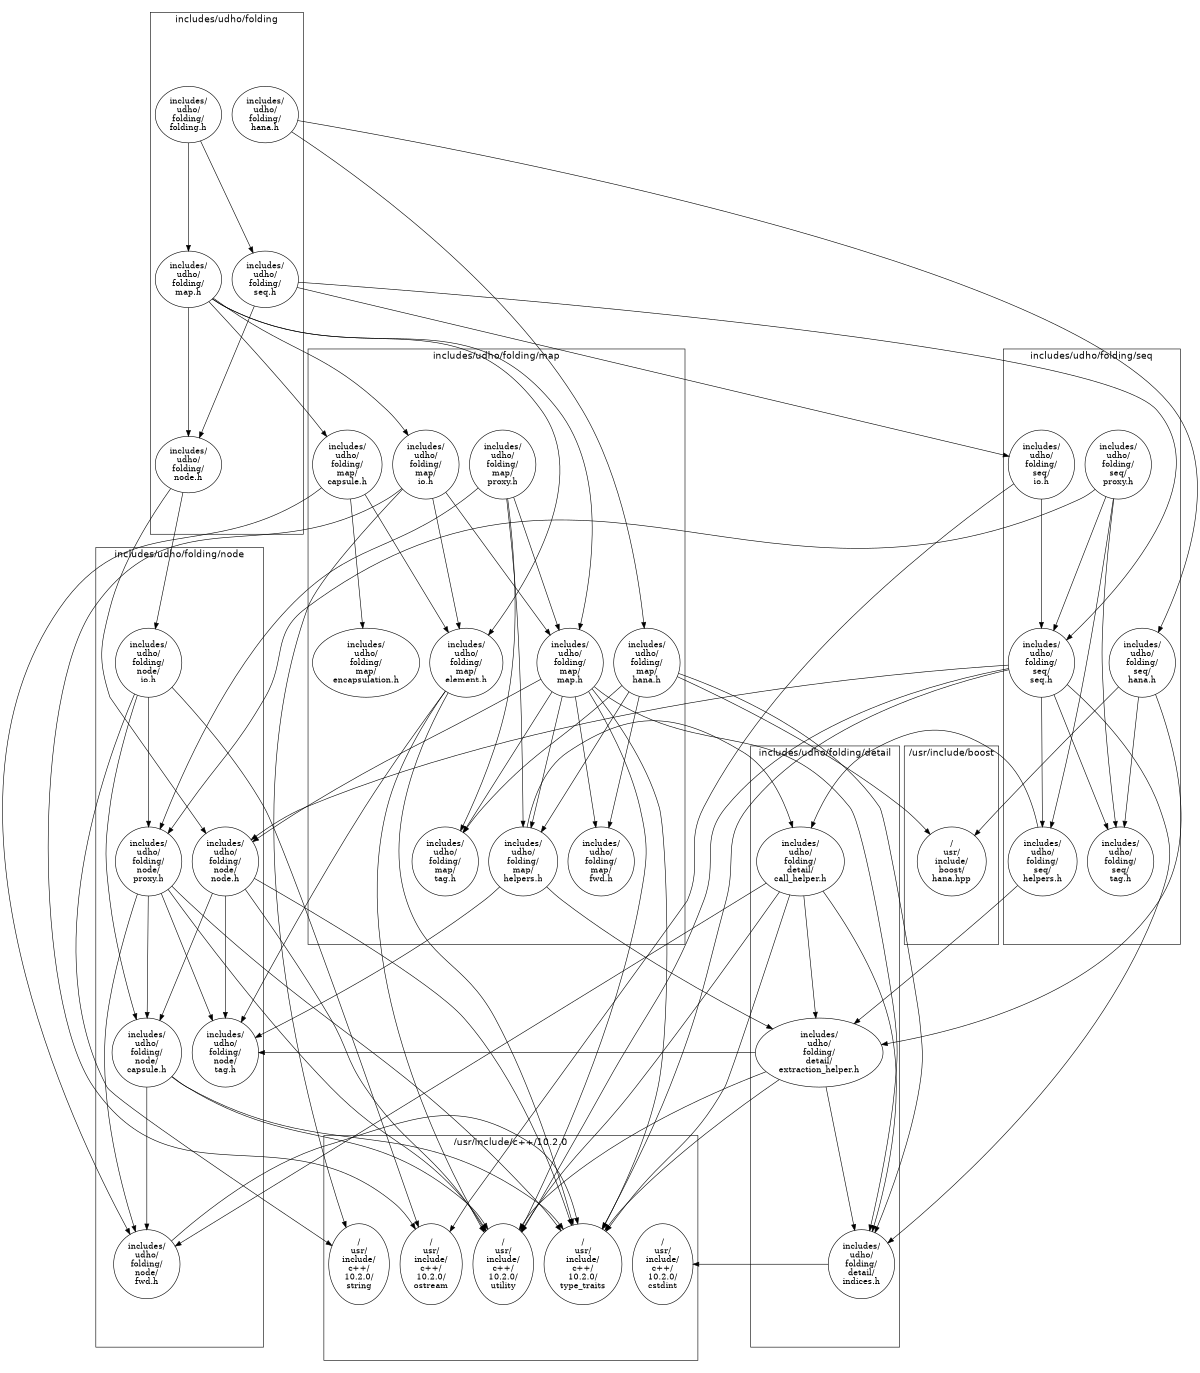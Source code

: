 digraph "source tree" {
    overlap=scale;
    size="8,10";
    ratio="fill";
    fontsize="16";
    fontname="Helvetica";
	clusterrank="local";
subgraph "clusterincludes/udho/folding" {
	label="includes/udho/folding";
	"includes/\nudho/\nfolding/\nnode.h";
}
subgraph "clusterincludes/udho/folding" {
	label="includes/udho/folding";
	"includes/\nudho/\nfolding/\nseq.h";
}
subgraph "clusterincludes/udho/folding/seq" {
	label="includes/udho/folding/seq";
	"includes/\nudho/\nfolding/\nseq/\nseq.h";
}
subgraph "clusterincludes/udho/folding" {
	label="includes/udho/folding";
	"includes/\nudho/\nfolding/\nseq.h";
}
subgraph "clusterincludes/udho/folding/seq" {
	label="includes/udho/folding/seq";
	"includes/\nudho/\nfolding/\nseq/\nio.h";
}
subgraph "clusterincludes/udho/folding" {
	label="includes/udho/folding";
	"includes/\nudho/\nfolding/\nseq.h";
}
subgraph "clusterincludes/udho/folding/node" {
	label="includes/udho/folding/node";
	"includes/\nudho/\nfolding/\nnode/\nnode.h";
}
subgraph "clusterincludes/udho/folding" {
	label="includes/udho/folding";
	"includes/\nudho/\nfolding/\nnode.h";
}
subgraph "clusterincludes/udho/folding/node" {
	label="includes/udho/folding/node";
	"includes/\nudho/\nfolding/\nnode/\nio.h";
}
subgraph "clusterincludes/udho/folding" {
	label="includes/udho/folding";
	"includes/\nudho/\nfolding/\nnode.h";
}
subgraph "clusterincludes/udho/folding/map" {
	label="includes/udho/folding/map";
	"includes/\nudho/\nfolding/\nmap/\nhana.h";
}
subgraph "clusterincludes/udho/folding" {
	label="includes/udho/folding";
	"includes/\nudho/\nfolding/\nhana.h";
}
subgraph "clusterincludes/udho/folding/seq" {
	label="includes/udho/folding/seq";
	"includes/\nudho/\nfolding/\nseq/\nhana.h";
}
subgraph "clusterincludes/udho/folding" {
	label="includes/udho/folding";
	"includes/\nudho/\nfolding/\nhana.h";
}
subgraph "clusterincludes/udho/folding" {
	label="includes/udho/folding";
	"includes/\nudho/\nfolding/\nmap.h";
}
subgraph "clusterincludes/udho/folding" {
	label="includes/udho/folding";
	"includes/\nudho/\nfolding/\nfolding.h";
}
subgraph "clusterincludes/udho/folding" {
	label="includes/udho/folding";
	"includes/\nudho/\nfolding/\nseq.h";
}
subgraph "clusterincludes/udho/folding" {
	label="includes/udho/folding";
	"includes/\nudho/\nfolding/\nfolding.h";
}
subgraph "clusterincludes/udho/folding" {
	label="includes/udho/folding";
	"includes/\nudho/\nfolding/\nnode.h";
}
subgraph "clusterincludes/udho/folding" {
	label="includes/udho/folding";
	"includes/\nudho/\nfolding/\nmap.h";
}
subgraph "clusterincludes/udho/folding/map" {
	label="includes/udho/folding/map";
	"includes/\nudho/\nfolding/\nmap/\ncapsule.h";
}
subgraph "clusterincludes/udho/folding" {
	label="includes/udho/folding";
	"includes/\nudho/\nfolding/\nmap.h";
}
subgraph "clusterincludes/udho/folding/map" {
	label="includes/udho/folding/map";
	"includes/\nudho/\nfolding/\nmap/\nelement.h";
}
subgraph "clusterincludes/udho/folding" {
	label="includes/udho/folding";
	"includes/\nudho/\nfolding/\nmap.h";
}
subgraph "clusterincludes/udho/folding/map" {
	label="includes/udho/folding/map";
	"includes/\nudho/\nfolding/\nmap/\nmap.h";
}
subgraph "clusterincludes/udho/folding" {
	label="includes/udho/folding";
	"includes/\nudho/\nfolding/\nmap.h";
}
subgraph "clusterincludes/udho/folding/map" {
	label="includes/udho/folding/map";
	"includes/\nudho/\nfolding/\nmap/\nio.h";
}
subgraph "clusterincludes/udho/folding" {
	label="includes/udho/folding";
	"includes/\nudho/\nfolding/\nmap.h";
}
subgraph "cluster/usr/include/c++/10.2.0" {
	label="/usr/include/c++/10.2.0";
	"/\nusr/\ninclude/\nc++/\n10.2.0/\nutility";
}
subgraph "clusterincludes/udho/folding/seq" {
	label="includes/udho/folding/seq";
	"includes/\nudho/\nfolding/\nseq/\nseq.h";
}
subgraph "cluster/usr/include/c++/10.2.0" {
	label="/usr/include/c++/10.2.0";
	"/\nusr/\ninclude/\nc++/\n10.2.0/\ntype_traits";
}
subgraph "clusterincludes/udho/folding/seq" {
	label="includes/udho/folding/seq";
	"includes/\nudho/\nfolding/\nseq/\nseq.h";
}
subgraph "clusterincludes/udho/folding/node" {
	label="includes/udho/folding/node";
	"includes/\nudho/\nfolding/\nnode/\nnode.h";
}
subgraph "clusterincludes/udho/folding/seq" {
	label="includes/udho/folding/seq";
	"includes/\nudho/\nfolding/\nseq/\nseq.h";
}
subgraph "clusterincludes/udho/folding/seq" {
	label="includes/udho/folding/seq";
	"includes/\nudho/\nfolding/\nseq/\ntag.h";
}
subgraph "clusterincludes/udho/folding/seq" {
	label="includes/udho/folding/seq";
	"includes/\nudho/\nfolding/\nseq/\nseq.h";
}
subgraph "clusterincludes/udho/folding/seq" {
	label="includes/udho/folding/seq";
	"includes/\nudho/\nfolding/\nseq/\nhelpers.h";
}
subgraph "clusterincludes/udho/folding/seq" {
	label="includes/udho/folding/seq";
	"includes/\nudho/\nfolding/\nseq/\nseq.h";
}
subgraph "clusterincludes/udho/folding/detail" {
	label="includes/udho/folding/detail";
	"includes/\nudho/\nfolding/\ndetail/\nindices.h";
}
subgraph "clusterincludes/udho/folding/seq" {
	label="includes/udho/folding/seq";
	"includes/\nudho/\nfolding/\nseq/\nseq.h";
}
subgraph "clusterincludes/udho/folding/detail" {
	label="includes/udho/folding/detail";
	"includes/\nudho/\nfolding/\ndetail/\nextraction_helper.h";
}
subgraph "clusterincludes/udho/folding/seq" {
	label="includes/udho/folding/seq";
	"includes/\nudho/\nfolding/\nseq/\nhelpers.h";
}
subgraph "clusterincludes/udho/folding/detail" {
	label="includes/udho/folding/detail";
	"includes/\nudho/\nfolding/\ndetail/\ncall_helper.h";
}
subgraph "clusterincludes/udho/folding/seq" {
	label="includes/udho/folding/seq";
	"includes/\nudho/\nfolding/\nseq/\nhelpers.h";
}
subgraph "cluster/usr/include/boost" {
	label="/usr/include/boost";
	"/\nusr/\ninclude/\nboost/\nhana.hpp";
}
subgraph "clusterincludes/udho/folding/seq" {
	label="includes/udho/folding/seq";
	"includes/\nudho/\nfolding/\nseq/\nhana.h";
}
subgraph "clusterincludes/udho/folding/seq" {
	label="includes/udho/folding/seq";
	"includes/\nudho/\nfolding/\nseq/\ntag.h";
}
subgraph "clusterincludes/udho/folding/seq" {
	label="includes/udho/folding/seq";
	"includes/\nudho/\nfolding/\nseq/\nhana.h";
}
subgraph "clusterincludes/udho/folding/detail" {
	label="includes/udho/folding/detail";
	"includes/\nudho/\nfolding/\ndetail/\nextraction_helper.h";
}
subgraph "clusterincludes/udho/folding/seq" {
	label="includes/udho/folding/seq";
	"includes/\nudho/\nfolding/\nseq/\nhana.h";
}
subgraph "cluster/usr/include/c++/10.2.0" {
	label="/usr/include/c++/10.2.0";
	"/\nusr/\ninclude/\nc++/\n10.2.0/\nostream";
}
subgraph "clusterincludes/udho/folding/seq" {
	label="includes/udho/folding/seq";
	"includes/\nudho/\nfolding/\nseq/\nio.h";
}
subgraph "clusterincludes/udho/folding/seq" {
	label="includes/udho/folding/seq";
	"includes/\nudho/\nfolding/\nseq/\nseq.h";
}
subgraph "clusterincludes/udho/folding/seq" {
	label="includes/udho/folding/seq";
	"includes/\nudho/\nfolding/\nseq/\nio.h";
}
subgraph "clusterincludes/udho/folding/node" {
	label="includes/udho/folding/node";
	"includes/\nudho/\nfolding/\nnode/\nproxy.h";
}
subgraph "clusterincludes/udho/folding/seq" {
	label="includes/udho/folding/seq";
	"includes/\nudho/\nfolding/\nseq/\nproxy.h";
}
subgraph "clusterincludes/udho/folding/seq" {
	label="includes/udho/folding/seq";
	"includes/\nudho/\nfolding/\nseq/\ntag.h";
}
subgraph "clusterincludes/udho/folding/seq" {
	label="includes/udho/folding/seq";
	"includes/\nudho/\nfolding/\nseq/\nproxy.h";
}
subgraph "clusterincludes/udho/folding/seq" {
	label="includes/udho/folding/seq";
	"includes/\nudho/\nfolding/\nseq/\nhelpers.h";
}
subgraph "clusterincludes/udho/folding/seq" {
	label="includes/udho/folding/seq";
	"includes/\nudho/\nfolding/\nseq/\nproxy.h";
}
subgraph "clusterincludes/udho/folding/seq" {
	label="includes/udho/folding/seq";
	"includes/\nudho/\nfolding/\nseq/\nseq.h";
}
subgraph "clusterincludes/udho/folding/seq" {
	label="includes/udho/folding/seq";
	"includes/\nudho/\nfolding/\nseq/\nproxy.h";
}
subgraph "cluster/usr/include/c++/10.2.0" {
	label="/usr/include/c++/10.2.0";
	"/\nusr/\ninclude/\nc++/\n10.2.0/\nutility";
}
subgraph "clusterincludes/udho/folding/node" {
	label="includes/udho/folding/node";
	"includes/\nudho/\nfolding/\nnode/\ncapsule.h";
}
subgraph "cluster/usr/include/c++/10.2.0" {
	label="/usr/include/c++/10.2.0";
	"/\nusr/\ninclude/\nc++/\n10.2.0/\ntype_traits";
}
subgraph "clusterincludes/udho/folding/node" {
	label="includes/udho/folding/node";
	"includes/\nudho/\nfolding/\nnode/\ncapsule.h";
}
subgraph "clusterincludes/udho/folding/node" {
	label="includes/udho/folding/node";
	"includes/\nudho/\nfolding/\nnode/\nfwd.h";
}
subgraph "clusterincludes/udho/folding/node" {
	label="includes/udho/folding/node";
	"includes/\nudho/\nfolding/\nnode/\ncapsule.h";
}
subgraph "cluster/usr/include/c++/10.2.0" {
	label="/usr/include/c++/10.2.0";
	"/\nusr/\ninclude/\nc++/\n10.2.0/\nutility";
}
subgraph "clusterincludes/udho/folding/node" {
	label="includes/udho/folding/node";
	"includes/\nudho/\nfolding/\nnode/\nnode.h";
}
subgraph "cluster/usr/include/c++/10.2.0" {
	label="/usr/include/c++/10.2.0";
	"/\nusr/\ninclude/\nc++/\n10.2.0/\ntype_traits";
}
subgraph "clusterincludes/udho/folding/node" {
	label="includes/udho/folding/node";
	"includes/\nudho/\nfolding/\nnode/\nnode.h";
}
subgraph "clusterincludes/udho/folding/node" {
	label="includes/udho/folding/node";
	"includes/\nudho/\nfolding/\nnode/\ncapsule.h";
}
subgraph "clusterincludes/udho/folding/node" {
	label="includes/udho/folding/node";
	"includes/\nudho/\nfolding/\nnode/\nnode.h";
}
subgraph "clusterincludes/udho/folding/node" {
	label="includes/udho/folding/node";
	"includes/\nudho/\nfolding/\nnode/\ntag.h";
}
subgraph "clusterincludes/udho/folding/node" {
	label="includes/udho/folding/node";
	"includes/\nudho/\nfolding/\nnode/\nnode.h";
}
subgraph "cluster/usr/include/c++/10.2.0" {
	label="/usr/include/c++/10.2.0";
	"/\nusr/\ninclude/\nc++/\n10.2.0/\nstring";
}
subgraph "clusterincludes/udho/folding/node" {
	label="includes/udho/folding/node";
	"includes/\nudho/\nfolding/\nnode/\nio.h";
}
subgraph "cluster/usr/include/c++/10.2.0" {
	label="/usr/include/c++/10.2.0";
	"/\nusr/\ninclude/\nc++/\n10.2.0/\nostream";
}
subgraph "clusterincludes/udho/folding/node" {
	label="includes/udho/folding/node";
	"includes/\nudho/\nfolding/\nnode/\nio.h";
}
subgraph "clusterincludes/udho/folding/node" {
	label="includes/udho/folding/node";
	"includes/\nudho/\nfolding/\nnode/\ncapsule.h";
}
subgraph "clusterincludes/udho/folding/node" {
	label="includes/udho/folding/node";
	"includes/\nudho/\nfolding/\nnode/\nio.h";
}
subgraph "clusterincludes/udho/folding/node" {
	label="includes/udho/folding/node";
	"includes/\nudho/\nfolding/\nnode/\nproxy.h";
}
subgraph "clusterincludes/udho/folding/node" {
	label="includes/udho/folding/node";
	"includes/\nudho/\nfolding/\nnode/\nio.h";
}
subgraph "cluster/usr/include/c++/10.2.0" {
	label="/usr/include/c++/10.2.0";
	"/\nusr/\ninclude/\nc++/\n10.2.0/\ntype_traits";
}
subgraph "clusterincludes/udho/folding/node" {
	label="includes/udho/folding/node";
	"includes/\nudho/\nfolding/\nnode/\nfwd.h";
}
subgraph "cluster/usr/include/c++/10.2.0" {
	label="/usr/include/c++/10.2.0";
	"/\nusr/\ninclude/\nc++/\n10.2.0/\nutility";
}
subgraph "clusterincludes/udho/folding/node" {
	label="includes/udho/folding/node";
	"includes/\nudho/\nfolding/\nnode/\nproxy.h";
}
subgraph "cluster/usr/include/c++/10.2.0" {
	label="/usr/include/c++/10.2.0";
	"/\nusr/\ninclude/\nc++/\n10.2.0/\ntype_traits";
}
subgraph "clusterincludes/udho/folding/node" {
	label="includes/udho/folding/node";
	"includes/\nudho/\nfolding/\nnode/\nproxy.h";
}
subgraph "clusterincludes/udho/folding/node" {
	label="includes/udho/folding/node";
	"includes/\nudho/\nfolding/\nnode/\nfwd.h";
}
subgraph "clusterincludes/udho/folding/node" {
	label="includes/udho/folding/node";
	"includes/\nudho/\nfolding/\nnode/\nproxy.h";
}
subgraph "clusterincludes/udho/folding/node" {
	label="includes/udho/folding/node";
	"includes/\nudho/\nfolding/\nnode/\ntag.h";
}
subgraph "clusterincludes/udho/folding/node" {
	label="includes/udho/folding/node";
	"includes/\nudho/\nfolding/\nnode/\nproxy.h";
}
subgraph "clusterincludes/udho/folding/node" {
	label="includes/udho/folding/node";
	"includes/\nudho/\nfolding/\nnode/\ncapsule.h";
}
subgraph "clusterincludes/udho/folding/node" {
	label="includes/udho/folding/node";
	"includes/\nudho/\nfolding/\nnode/\nproxy.h";
}
subgraph "cluster/usr/include/c++/10.2.0" {
	label="/usr/include/c++/10.2.0";
	"/\nusr/\ninclude/\nc++/\n10.2.0/\ncstdint";
}
subgraph "clusterincludes/udho/folding/detail" {
	label="includes/udho/folding/detail";
	"includes/\nudho/\nfolding/\ndetail/\nindices.h";
}
subgraph "cluster/usr/include/c++/10.2.0" {
	label="/usr/include/c++/10.2.0";
	"/\nusr/\ninclude/\nc++/\n10.2.0/\nutility";
}
subgraph "clusterincludes/udho/folding/detail" {
	label="includes/udho/folding/detail";
	"includes/\nudho/\nfolding/\ndetail/\nextraction_helper.h";
}
subgraph "cluster/usr/include/c++/10.2.0" {
	label="/usr/include/c++/10.2.0";
	"/\nusr/\ninclude/\nc++/\n10.2.0/\ntype_traits";
}
subgraph "clusterincludes/udho/folding/detail" {
	label="includes/udho/folding/detail";
	"includes/\nudho/\nfolding/\ndetail/\nextraction_helper.h";
}
subgraph "clusterincludes/udho/folding/node" {
	label="includes/udho/folding/node";
	"includes/\nudho/\nfolding/\nnode/\ntag.h";
}
subgraph "clusterincludes/udho/folding/detail" {
	label="includes/udho/folding/detail";
	"includes/\nudho/\nfolding/\ndetail/\nextraction_helper.h";
}
subgraph "clusterincludes/udho/folding/detail" {
	label="includes/udho/folding/detail";
	"includes/\nudho/\nfolding/\ndetail/\nindices.h";
}
subgraph "clusterincludes/udho/folding/detail" {
	label="includes/udho/folding/detail";
	"includes/\nudho/\nfolding/\ndetail/\nextraction_helper.h";
}
subgraph "cluster/usr/include/c++/10.2.0" {
	label="/usr/include/c++/10.2.0";
	"/\nusr/\ninclude/\nc++/\n10.2.0/\nutility";
}
subgraph "clusterincludes/udho/folding/detail" {
	label="includes/udho/folding/detail";
	"includes/\nudho/\nfolding/\ndetail/\ncall_helper.h";
}
subgraph "cluster/usr/include/c++/10.2.0" {
	label="/usr/include/c++/10.2.0";
	"/\nusr/\ninclude/\nc++/\n10.2.0/\ntype_traits";
}
subgraph "clusterincludes/udho/folding/detail" {
	label="includes/udho/folding/detail";
	"includes/\nudho/\nfolding/\ndetail/\ncall_helper.h";
}
subgraph "clusterincludes/udho/folding/detail" {
	label="includes/udho/folding/detail";
	"includes/\nudho/\nfolding/\ndetail/\nindices.h";
}
subgraph "clusterincludes/udho/folding/detail" {
	label="includes/udho/folding/detail";
	"includes/\nudho/\nfolding/\ndetail/\ncall_helper.h";
}
subgraph "clusterincludes/udho/folding/detail" {
	label="includes/udho/folding/detail";
	"includes/\nudho/\nfolding/\ndetail/\nextraction_helper.h";
}
subgraph "clusterincludes/udho/folding/detail" {
	label="includes/udho/folding/detail";
	"includes/\nudho/\nfolding/\ndetail/\ncall_helper.h";
}
subgraph "clusterincludes/udho/folding/node" {
	label="includes/udho/folding/node";
	"includes/\nudho/\nfolding/\nnode/\nfwd.h";
}
subgraph "clusterincludes/udho/folding/detail" {
	label="includes/udho/folding/detail";
	"includes/\nudho/\nfolding/\ndetail/\ncall_helper.h";
}
subgraph "clusterincludes/udho/folding/node" {
	label="includes/udho/folding/node";
	"includes/\nudho/\nfolding/\nnode/\ntag.h";
}
subgraph "clusterincludes/udho/folding/map" {
	label="includes/udho/folding/map";
	"includes/\nudho/\nfolding/\nmap/\nhelpers.h";
}
subgraph "clusterincludes/udho/folding/detail" {
	label="includes/udho/folding/detail";
	"includes/\nudho/\nfolding/\ndetail/\nextraction_helper.h";
}
subgraph "clusterincludes/udho/folding/map" {
	label="includes/udho/folding/map";
	"includes/\nudho/\nfolding/\nmap/\nhelpers.h";
}
subgraph "clusterincludes/udho/folding/detail" {
	label="includes/udho/folding/detail";
	"includes/\nudho/\nfolding/\ndetail/\ncall_helper.h";
}
subgraph "clusterincludes/udho/folding/map" {
	label="includes/udho/folding/map";
	"includes/\nudho/\nfolding/\nmap/\nhelpers.h";
}
subgraph "clusterincludes/udho/folding/node" {
	label="includes/udho/folding/node";
	"includes/\nudho/\nfolding/\nnode/\nfwd.h";
}
subgraph "clusterincludes/udho/folding/map" {
	label="includes/udho/folding/map";
	"includes/\nudho/\nfolding/\nmap/\ncapsule.h";
}
subgraph "clusterincludes/udho/folding/map" {
	label="includes/udho/folding/map";
	"includes/\nudho/\nfolding/\nmap/\nencapsulation.h";
}
subgraph "clusterincludes/udho/folding/map" {
	label="includes/udho/folding/map";
	"includes/\nudho/\nfolding/\nmap/\ncapsule.h";
}
subgraph "clusterincludes/udho/folding/map" {
	label="includes/udho/folding/map";
	"includes/\nudho/\nfolding/\nmap/\nelement.h";
}
subgraph "clusterincludes/udho/folding/map" {
	label="includes/udho/folding/map";
	"includes/\nudho/\nfolding/\nmap/\ncapsule.h";
}
subgraph "cluster/usr/include/boost" {
	label="/usr/include/boost";
	"/\nusr/\ninclude/\nboost/\nhana.hpp";
}
subgraph "clusterincludes/udho/folding/map" {
	label="includes/udho/folding/map";
	"includes/\nudho/\nfolding/\nmap/\nhana.h";
}
subgraph "clusterincludes/udho/folding/map" {
	label="includes/udho/folding/map";
	"includes/\nudho/\nfolding/\nmap/\ntag.h";
}
subgraph "clusterincludes/udho/folding/map" {
	label="includes/udho/folding/map";
	"includes/\nudho/\nfolding/\nmap/\nhana.h";
}
subgraph "clusterincludes/udho/folding/map" {
	label="includes/udho/folding/map";
	"includes/\nudho/\nfolding/\nmap/\nfwd.h";
}
subgraph "clusterincludes/udho/folding/map" {
	label="includes/udho/folding/map";
	"includes/\nudho/\nfolding/\nmap/\nhana.h";
}
subgraph "clusterincludes/udho/folding/detail" {
	label="includes/udho/folding/detail";
	"includes/\nudho/\nfolding/\ndetail/\nindices.h";
}
subgraph "clusterincludes/udho/folding/map" {
	label="includes/udho/folding/map";
	"includes/\nudho/\nfolding/\nmap/\nhana.h";
}
subgraph "clusterincludes/udho/folding/map" {
	label="includes/udho/folding/map";
	"includes/\nudho/\nfolding/\nmap/\nhelpers.h";
}
subgraph "clusterincludes/udho/folding/map" {
	label="includes/udho/folding/map";
	"includes/\nudho/\nfolding/\nmap/\nhana.h";
}
subgraph "cluster/usr/include/c++/10.2.0" {
	label="/usr/include/c++/10.2.0";
	"/\nusr/\ninclude/\nc++/\n10.2.0/\nstring";
}
subgraph "clusterincludes/udho/folding/map" {
	label="includes/udho/folding/map";
	"includes/\nudho/\nfolding/\nmap/\nio.h";
}
subgraph "cluster/usr/include/c++/10.2.0" {
	label="/usr/include/c++/10.2.0";
	"/\nusr/\ninclude/\nc++/\n10.2.0/\nostream";
}
subgraph "clusterincludes/udho/folding/map" {
	label="includes/udho/folding/map";
	"includes/\nudho/\nfolding/\nmap/\nio.h";
}
subgraph "clusterincludes/udho/folding/map" {
	label="includes/udho/folding/map";
	"includes/\nudho/\nfolding/\nmap/\nelement.h";
}
subgraph "clusterincludes/udho/folding/map" {
	label="includes/udho/folding/map";
	"includes/\nudho/\nfolding/\nmap/\nio.h";
}
subgraph "clusterincludes/udho/folding/map" {
	label="includes/udho/folding/map";
	"includes/\nudho/\nfolding/\nmap/\nmap.h";
}
subgraph "clusterincludes/udho/folding/map" {
	label="includes/udho/folding/map";
	"includes/\nudho/\nfolding/\nmap/\nio.h";
}
subgraph "cluster/usr/include/c++/10.2.0" {
	label="/usr/include/c++/10.2.0";
	"/\nusr/\ninclude/\nc++/\n10.2.0/\nutility";
}
subgraph "clusterincludes/udho/folding/map" {
	label="includes/udho/folding/map";
	"includes/\nudho/\nfolding/\nmap/\nelement.h";
}
subgraph "cluster/usr/include/c++/10.2.0" {
	label="/usr/include/c++/10.2.0";
	"/\nusr/\ninclude/\nc++/\n10.2.0/\ntype_traits";
}
subgraph "clusterincludes/udho/folding/map" {
	label="includes/udho/folding/map";
	"includes/\nudho/\nfolding/\nmap/\nelement.h";
}
subgraph "clusterincludes/udho/folding/node" {
	label="includes/udho/folding/node";
	"includes/\nudho/\nfolding/\nnode/\ntag.h";
}
subgraph "clusterincludes/udho/folding/map" {
	label="includes/udho/folding/map";
	"includes/\nudho/\nfolding/\nmap/\nelement.h";
}
subgraph "cluster/usr/include/c++/10.2.0" {
	label="/usr/include/c++/10.2.0";
	"/\nusr/\ninclude/\nc++/\n10.2.0/\nutility";
}
subgraph "clusterincludes/udho/folding/map" {
	label="includes/udho/folding/map";
	"includes/\nudho/\nfolding/\nmap/\nmap.h";
}
subgraph "cluster/usr/include/c++/10.2.0" {
	label="/usr/include/c++/10.2.0";
	"/\nusr/\ninclude/\nc++/\n10.2.0/\ntype_traits";
}
subgraph "clusterincludes/udho/folding/map" {
	label="includes/udho/folding/map";
	"includes/\nudho/\nfolding/\nmap/\nmap.h";
}
subgraph "clusterincludes/udho/folding/node" {
	label="includes/udho/folding/node";
	"includes/\nudho/\nfolding/\nnode/\nnode.h";
}
subgraph "clusterincludes/udho/folding/map" {
	label="includes/udho/folding/map";
	"includes/\nudho/\nfolding/\nmap/\nmap.h";
}
subgraph "clusterincludes/udho/folding/map" {
	label="includes/udho/folding/map";
	"includes/\nudho/\nfolding/\nmap/\nhelpers.h";
}
subgraph "clusterincludes/udho/folding/map" {
	label="includes/udho/folding/map";
	"includes/\nudho/\nfolding/\nmap/\nmap.h";
}
subgraph "clusterincludes/udho/folding/map" {
	label="includes/udho/folding/map";
	"includes/\nudho/\nfolding/\nmap/\ntag.h";
}
subgraph "clusterincludes/udho/folding/map" {
	label="includes/udho/folding/map";
	"includes/\nudho/\nfolding/\nmap/\nmap.h";
}
subgraph "clusterincludes/udho/folding/map" {
	label="includes/udho/folding/map";
	"includes/\nudho/\nfolding/\nmap/\nfwd.h";
}
subgraph "clusterincludes/udho/folding/map" {
	label="includes/udho/folding/map";
	"includes/\nudho/\nfolding/\nmap/\nmap.h";
}
subgraph "clusterincludes/udho/folding/detail" {
	label="includes/udho/folding/detail";
	"includes/\nudho/\nfolding/\ndetail/\nindices.h";
}
subgraph "clusterincludes/udho/folding/map" {
	label="includes/udho/folding/map";
	"includes/\nudho/\nfolding/\nmap/\nmap.h";
}
subgraph "clusterincludes/udho/folding/node" {
	label="includes/udho/folding/node";
	"includes/\nudho/\nfolding/\nnode/\nproxy.h";
}
subgraph "clusterincludes/udho/folding/map" {
	label="includes/udho/folding/map";
	"includes/\nudho/\nfolding/\nmap/\nproxy.h";
}
subgraph "clusterincludes/udho/folding/map" {
	label="includes/udho/folding/map";
	"includes/\nudho/\nfolding/\nmap/\ntag.h";
}
subgraph "clusterincludes/udho/folding/map" {
	label="includes/udho/folding/map";
	"includes/\nudho/\nfolding/\nmap/\nproxy.h";
}
subgraph "clusterincludes/udho/folding/map" {
	label="includes/udho/folding/map";
	"includes/\nudho/\nfolding/\nmap/\nhelpers.h";
}
subgraph "clusterincludes/udho/folding/map" {
	label="includes/udho/folding/map";
	"includes/\nudho/\nfolding/\nmap/\nproxy.h";
}
subgraph "clusterincludes/udho/folding/map" {
	label="includes/udho/folding/map";
	"includes/\nudho/\nfolding/\nmap/\nmap.h";
}
subgraph "clusterincludes/udho/folding/map" {
	label="includes/udho/folding/map";
	"includes/\nudho/\nfolding/\nmap/\nproxy.h";
}
	"includes/\nudho/\nfolding/\nnode.h" -> "includes/\nudho/\nfolding/\nnode/\nnode.h"
	"includes/\nudho/\nfolding/\nhana.h" -> "includes/\nudho/\nfolding/\nseq/\nhana.h"
	"includes/\nudho/\nfolding/\nseq.h" -> "includes/\nudho/\nfolding/\nseq/\nseq.h"
	"includes/\nudho/\nfolding/\nmap/\nmap.h" -> "/\nusr/\ninclude/\nc++/\n10.2.0/\ntype_traits"
	"includes/\nudho/\nfolding/\nseq/\nhana.h" -> "/\nusr/\ninclude/\nboost/\nhana.hpp"
	"includes/\nudho/\nfolding/\nnode/\ncapsule.h" -> "/\nusr/\ninclude/\nc++/\n10.2.0/\ntype_traits"
	"includes/\nudho/\nfolding/\ndetail/\nextraction_helper.h" -> "/\nusr/\ninclude/\nc++/\n10.2.0/\ntype_traits"
	"includes/\nudho/\nfolding/\ndetail/\ncall_helper.h" -> "/\nusr/\ninclude/\nc++/\n10.2.0/\ntype_traits"
	"includes/\nudho/\nfolding/\nmap/\nhelpers.h" -> "includes/\nudho/\nfolding/\ndetail/\ncall_helper.h"
	"includes/\nudho/\nfolding/\ndetail/\ncall_helper.h" -> "includes/\nudho/\nfolding/\ndetail/\nextraction_helper.h"
	"includes/\nudho/\nfolding/\nmap/\nhana.h" -> "includes/\nudho/\nfolding/\nmap/\nhelpers.h"
	"includes/\nudho/\nfolding/\nmap/\nmap.h" -> "includes/\nudho/\nfolding/\nmap/\ntag.h"
	"includes/\nudho/\nfolding/\nseq/\nhelpers.h" -> "includes/\nudho/\nfolding/\ndetail/\nextraction_helper.h"
	"includes/\nudho/\nfolding/\nmap/\nmap.h" -> "includes/\nudho/\nfolding/\nmap/\nhelpers.h"
	"includes/\nudho/\nfolding/\nmap/\nmap.h" -> "/\nusr/\ninclude/\nc++/\n10.2.0/\nutility"
	"includes/\nudho/\nfolding/\nseq/\nproxy.h" -> "includes/\nudho/\nfolding/\nseq/\nhelpers.h"
	"includes/\nudho/\nfolding/\nnode/\nio.h" -> "/\nusr/\ninclude/\nc++/\n10.2.0/\nostream"
	"includes/\nudho/\nfolding/\nmap/\nhelpers.h" -> "includes/\nudho/\nfolding/\nnode/\ntag.h"
	"includes/\nudho/\nfolding/\nnode/\nproxy.h" -> "/\nusr/\ninclude/\nc++/\n10.2.0/\nutility"
	"includes/\nudho/\nfolding/\nseq/\nhana.h" -> "includes/\nudho/\nfolding/\nseq/\ntag.h"
	"includes/\nudho/\nfolding/\nseq/\nproxy.h" -> "includes/\nudho/\nfolding/\nseq/\nseq.h"
	"includes/\nudho/\nfolding/\nmap/\nmap.h" -> "includes/\nudho/\nfolding/\nmap/\nfwd.h"
	"includes/\nudho/\nfolding/\nmap/\nio.h" -> "/\nusr/\ninclude/\nc++/\n10.2.0/\nostream"
	"includes/\nudho/\nfolding/\ndetail/\nextraction_helper.h" -> "/\nusr/\ninclude/\nc++/\n10.2.0/\nutility"
	"includes/\nudho/\nfolding/\nseq/\nproxy.h" -> "includes/\nudho/\nfolding/\nnode/\nproxy.h"
	"includes/\nudho/\nfolding/\ndetail/\ncall_helper.h" -> "includes/\nudho/\nfolding/\ndetail/\nindices.h"
	"includes/\nudho/\nfolding/\nmap/\nproxy.h" -> "includes/\nudho/\nfolding/\nmap/\nhelpers.h"
	"includes/\nudho/\nfolding/\nseq.h" -> "includes/\nudho/\nfolding/\nseq/\nio.h"
	"includes/\nudho/\nfolding/\nseq/\nseq.h" -> "/\nusr/\ninclude/\nc++/\n10.2.0/\nutility"
	"includes/\nudho/\nfolding/\nmap/\nhana.h" -> "includes/\nudho/\nfolding/\ndetail/\nindices.h"
	"includes/\nudho/\nfolding/\nfolding.h" -> "includes/\nudho/\nfolding/\nseq.h"
	"includes/\nudho/\nfolding/\nmap/\nelement.h" -> "/\nusr/\ninclude/\nc++/\n10.2.0/\ntype_traits"
	"includes/\nudho/\nfolding/\nmap/\nelement.h" -> "/\nusr/\ninclude/\nc++/\n10.2.0/\nutility"
	"includes/\nudho/\nfolding/\nmap/\nio.h" -> "includes/\nudho/\nfolding/\nmap/\nmap.h"
	"includes/\nudho/\nfolding/\nnode/\nproxy.h" -> "includes/\nudho/\nfolding/\nnode/\ncapsule.h"
	"includes/\nudho/\nfolding/\nnode/\nproxy.h" -> "/\nusr/\ninclude/\nc++/\n10.2.0/\ntype_traits"
	"includes/\nudho/\nfolding/\nnode/\nnode.h" -> "/\nusr/\ninclude/\nc++/\n10.2.0/\ntype_traits"
	"includes/\nudho/\nfolding/\nnode/\ncapsule.h" -> "includes/\nudho/\nfolding/\nnode/\nfwd.h"
	"includes/\nudho/\nfolding/\nnode/\nnode.h" -> "includes/\nudho/\nfolding/\nnode/\ntag.h"
	"includes/\nudho/\nfolding/\nseq/\nio.h" -> "includes/\nudho/\nfolding/\nseq/\nseq.h"
	"includes/\nudho/\nfolding/\nseq/\nio.h" -> "/\nusr/\ninclude/\nc++/\n10.2.0/\nostream"
	"includes/\nudho/\nfolding/\nnode/\nnode.h" -> "includes/\nudho/\nfolding/\nnode/\ncapsule.h"
	"includes/\nudho/\nfolding/\nseq/\nseq.h" -> "includes/\nudho/\nfolding/\nseq/\nhelpers.h"
	"includes/\nudho/\nfolding/\nseq/\nproxy.h" -> "includes/\nudho/\nfolding/\nseq/\ntag.h"
	"includes/\nudho/\nfolding/\nseq/\nseq.h" -> "includes/\nudho/\nfolding/\nnode/\nnode.h"
	"includes/\nudho/\nfolding/\nmap/\ncapsule.h" -> "includes/\nudho/\nfolding/\nnode/\nfwd.h"
	"includes/\nudho/\nfolding/\nmap/\nproxy.h" -> "includes/\nudho/\nfolding/\nmap/\nmap.h"
	"includes/\nudho/\nfolding/\nmap/\nio.h" -> "includes/\nudho/\nfolding/\nmap/\nelement.h"
	"includes/\nudho/\nfolding/\nseq/\nseq.h" -> "includes/\nudho/\nfolding/\nseq/\ntag.h"
	"includes/\nudho/\nfolding/\ndetail/\ncall_helper.h" -> "includes/\nudho/\nfolding/\nnode/\nfwd.h"
	"includes/\nudho/\nfolding/\nnode/\ncapsule.h" -> "/\nusr/\ninclude/\nc++/\n10.2.0/\nutility"
	"includes/\nudho/\nfolding/\nmap/\nelement.h" -> "includes/\nudho/\nfolding/\nnode/\ntag.h"
	"includes/\nudho/\nfolding/\nmap.h" -> "includes/\nudho/\nfolding/\nnode.h"
	"includes/\nudho/\nfolding/\nmap.h" -> "includes/\nudho/\nfolding/\nmap/\nelement.h"
	"includes/\nudho/\nfolding/\nnode/\nproxy.h" -> "includes/\nudho/\nfolding/\nnode/\nfwd.h"
	"includes/\nudho/\nfolding/\nmap/\nproxy.h" -> "includes/\nudho/\nfolding/\nnode/\nproxy.h"
	"includes/\nudho/\nfolding/\nmap/\nhana.h" -> "includes/\nudho/\nfolding/\nmap/\ntag.h"
	"includes/\nudho/\nfolding/\nmap/\ncapsule.h" -> "includes/\nudho/\nfolding/\nmap/\nelement.h"
	"includes/\nudho/\nfolding/\nmap.h" -> "includes/\nudho/\nfolding/\nmap/\nmap.h"
	"includes/\nudho/\nfolding/\nseq/\nhana.h" -> "includes/\nudho/\nfolding/\ndetail/\nextraction_helper.h"
	"includes/\nudho/\nfolding/\nseq/\nseq.h" -> "includes/\nudho/\nfolding/\ndetail/\nindices.h"
	"includes/\nudho/\nfolding/\nmap/\nhelpers.h" -> "includes/\nudho/\nfolding/\ndetail/\nextraction_helper.h"
	"includes/\nudho/\nfolding/\nmap.h" -> "includes/\nudho/\nfolding/\nmap/\nio.h"
	"includes/\nudho/\nfolding/\ndetail/\ncall_helper.h" -> "/\nusr/\ninclude/\nc++/\n10.2.0/\nutility"
	"includes/\nudho/\nfolding/\nmap/\nhana.h" -> "/\nusr/\ninclude/\nboost/\nhana.hpp"
	"includes/\nudho/\nfolding/\nmap/\ncapsule.h" -> "includes/\nudho/\nfolding/\nmap/\nencapsulation.h"
	"includes/\nudho/\nfolding/\nnode/\nio.h" -> "/\nusr/\ninclude/\nc++/\n10.2.0/\nstring"
	"includes/\nudho/\nfolding/\nseq/\nhelpers.h" -> "includes/\nudho/\nfolding/\ndetail/\ncall_helper.h"
	"includes/\nudho/\nfolding/\nmap/\nproxy.h" -> "includes/\nudho/\nfolding/\nmap/\ntag.h"
	"includes/\nudho/\nfolding/\ndetail/\nindices.h" -> "/\nusr/\ninclude/\nc++/\n10.2.0/\ncstdint"
	"includes/\nudho/\nfolding/\nmap.h" -> "includes/\nudho/\nfolding/\nmap/\ncapsule.h"
	"includes/\nudho/\nfolding/\nfolding.h" -> "includes/\nudho/\nfolding/\nmap.h"
	"includes/\nudho/\nfolding/\nmap/\nio.h" -> "/\nusr/\ninclude/\nc++/\n10.2.0/\nstring"
	"includes/\nudho/\nfolding/\nmap/\nmap.h" -> "includes/\nudho/\nfolding/\ndetail/\nindices.h"
	"includes/\nudho/\nfolding/\nmap/\nmap.h" -> "includes/\nudho/\nfolding/\nnode/\nnode.h"
	"includes/\nudho/\nfolding/\nnode/\nnode.h" -> "/\nusr/\ninclude/\nc++/\n10.2.0/\nutility"
	"includes/\nudho/\nfolding/\nhana.h" -> "includes/\nudho/\nfolding/\nmap/\nhana.h"
	"includes/\nudho/\nfolding/\nseq.h" -> "includes/\nudho/\nfolding/\nnode.h"
	"includes/\nudho/\nfolding/\ndetail/\nextraction_helper.h" -> "includes/\nudho/\nfolding/\nnode/\ntag.h"
	"includes/\nudho/\nfolding/\nnode/\nproxy.h" -> "includes/\nudho/\nfolding/\nnode/\ntag.h"
	"includes/\nudho/\nfolding/\nmap/\nhana.h" -> "includes/\nudho/\nfolding/\nmap/\nfwd.h"
	"includes/\nudho/\nfolding/\nnode/\nio.h" -> "includes/\nudho/\nfolding/\nnode/\nproxy.h"
	"includes/\nudho/\nfolding/\ndetail/\nextraction_helper.h" -> "includes/\nudho/\nfolding/\ndetail/\nindices.h"
	"includes/\nudho/\nfolding/\nnode/\nfwd.h" -> "/\nusr/\ninclude/\nc++/\n10.2.0/\ntype_traits"
	"includes/\nudho/\nfolding/\nseq/\nseq.h" -> "/\nusr/\ninclude/\nc++/\n10.2.0/\ntype_traits"
	"includes/\nudho/\nfolding/\nnode.h" -> "includes/\nudho/\nfolding/\nnode/\nio.h"
	"includes/\nudho/\nfolding/\nnode/\nio.h" -> "includes/\nudho/\nfolding/\nnode/\ncapsule.h"
}
